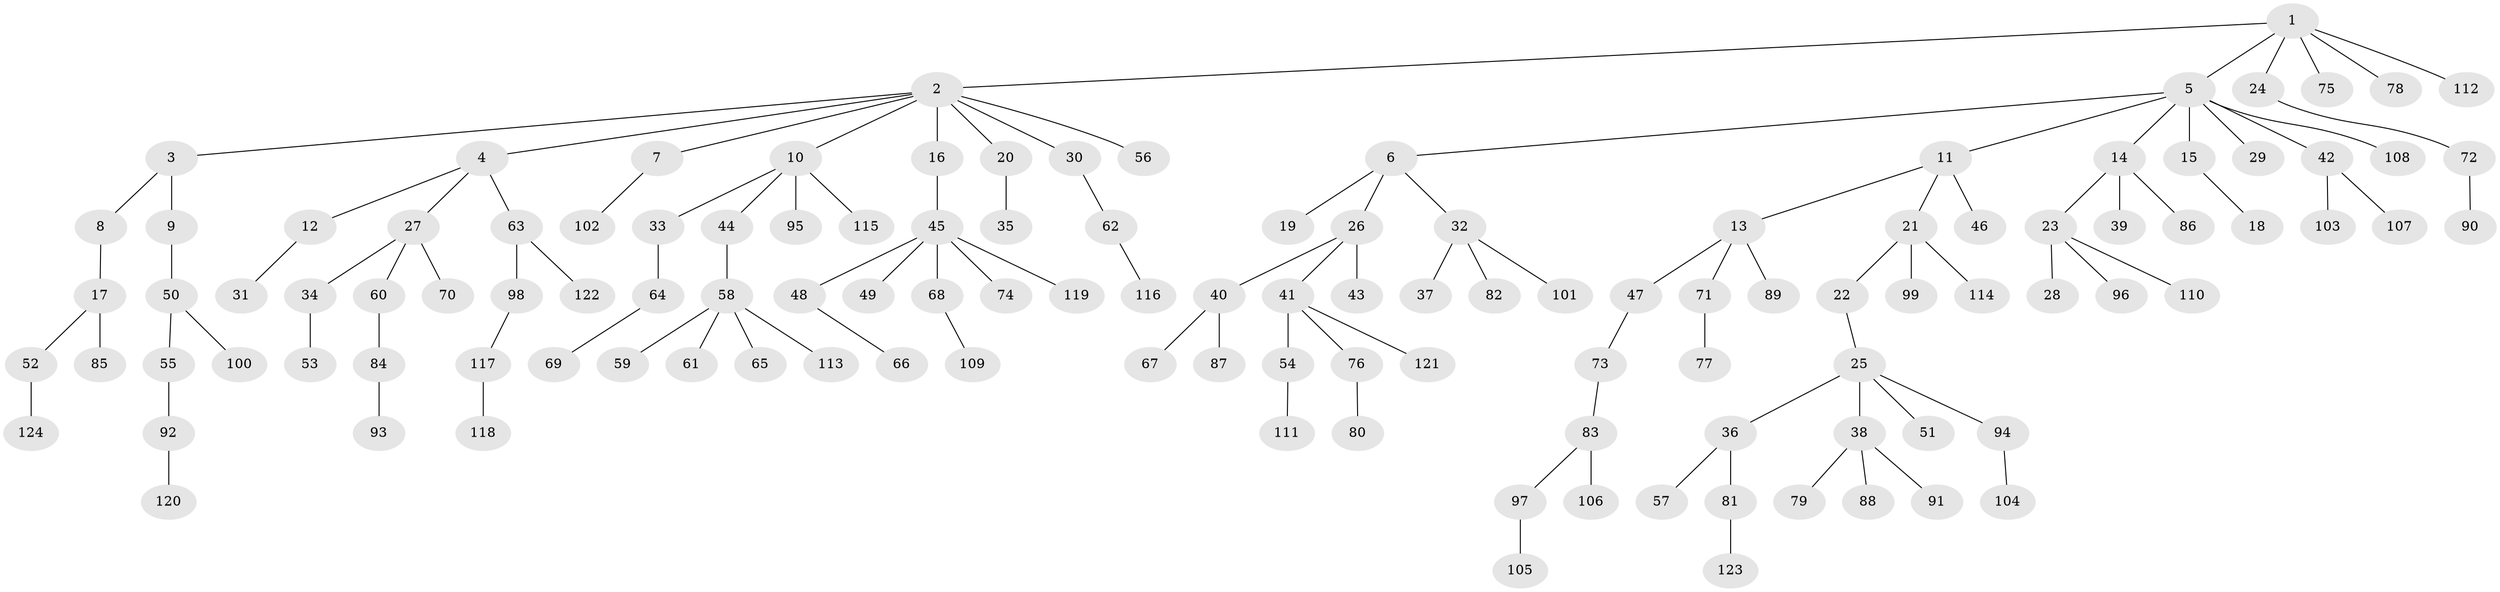// coarse degree distribution, {13: 0.011363636363636364, 3: 0.13636363636363635, 4: 0.045454545454545456, 7: 0.011363636363636364, 1: 0.6022727272727273, 6: 0.03409090909090909, 2: 0.14772727272727273, 5: 0.011363636363636364}
// Generated by graph-tools (version 1.1) at 2025/52/02/27/25 19:52:11]
// undirected, 124 vertices, 123 edges
graph export_dot {
graph [start="1"]
  node [color=gray90,style=filled];
  1;
  2;
  3;
  4;
  5;
  6;
  7;
  8;
  9;
  10;
  11;
  12;
  13;
  14;
  15;
  16;
  17;
  18;
  19;
  20;
  21;
  22;
  23;
  24;
  25;
  26;
  27;
  28;
  29;
  30;
  31;
  32;
  33;
  34;
  35;
  36;
  37;
  38;
  39;
  40;
  41;
  42;
  43;
  44;
  45;
  46;
  47;
  48;
  49;
  50;
  51;
  52;
  53;
  54;
  55;
  56;
  57;
  58;
  59;
  60;
  61;
  62;
  63;
  64;
  65;
  66;
  67;
  68;
  69;
  70;
  71;
  72;
  73;
  74;
  75;
  76;
  77;
  78;
  79;
  80;
  81;
  82;
  83;
  84;
  85;
  86;
  87;
  88;
  89;
  90;
  91;
  92;
  93;
  94;
  95;
  96;
  97;
  98;
  99;
  100;
  101;
  102;
  103;
  104;
  105;
  106;
  107;
  108;
  109;
  110;
  111;
  112;
  113;
  114;
  115;
  116;
  117;
  118;
  119;
  120;
  121;
  122;
  123;
  124;
  1 -- 2;
  1 -- 5;
  1 -- 24;
  1 -- 75;
  1 -- 78;
  1 -- 112;
  2 -- 3;
  2 -- 4;
  2 -- 7;
  2 -- 10;
  2 -- 16;
  2 -- 20;
  2 -- 30;
  2 -- 56;
  3 -- 8;
  3 -- 9;
  4 -- 12;
  4 -- 27;
  4 -- 63;
  5 -- 6;
  5 -- 11;
  5 -- 14;
  5 -- 15;
  5 -- 29;
  5 -- 42;
  5 -- 108;
  6 -- 19;
  6 -- 26;
  6 -- 32;
  7 -- 102;
  8 -- 17;
  9 -- 50;
  10 -- 33;
  10 -- 44;
  10 -- 95;
  10 -- 115;
  11 -- 13;
  11 -- 21;
  11 -- 46;
  12 -- 31;
  13 -- 47;
  13 -- 71;
  13 -- 89;
  14 -- 23;
  14 -- 39;
  14 -- 86;
  15 -- 18;
  16 -- 45;
  17 -- 52;
  17 -- 85;
  20 -- 35;
  21 -- 22;
  21 -- 99;
  21 -- 114;
  22 -- 25;
  23 -- 28;
  23 -- 96;
  23 -- 110;
  24 -- 72;
  25 -- 36;
  25 -- 38;
  25 -- 51;
  25 -- 94;
  26 -- 40;
  26 -- 41;
  26 -- 43;
  27 -- 34;
  27 -- 60;
  27 -- 70;
  30 -- 62;
  32 -- 37;
  32 -- 82;
  32 -- 101;
  33 -- 64;
  34 -- 53;
  36 -- 57;
  36 -- 81;
  38 -- 79;
  38 -- 88;
  38 -- 91;
  40 -- 67;
  40 -- 87;
  41 -- 54;
  41 -- 76;
  41 -- 121;
  42 -- 103;
  42 -- 107;
  44 -- 58;
  45 -- 48;
  45 -- 49;
  45 -- 68;
  45 -- 74;
  45 -- 119;
  47 -- 73;
  48 -- 66;
  50 -- 55;
  50 -- 100;
  52 -- 124;
  54 -- 111;
  55 -- 92;
  58 -- 59;
  58 -- 61;
  58 -- 65;
  58 -- 113;
  60 -- 84;
  62 -- 116;
  63 -- 98;
  63 -- 122;
  64 -- 69;
  68 -- 109;
  71 -- 77;
  72 -- 90;
  73 -- 83;
  76 -- 80;
  81 -- 123;
  83 -- 97;
  83 -- 106;
  84 -- 93;
  92 -- 120;
  94 -- 104;
  97 -- 105;
  98 -- 117;
  117 -- 118;
}
